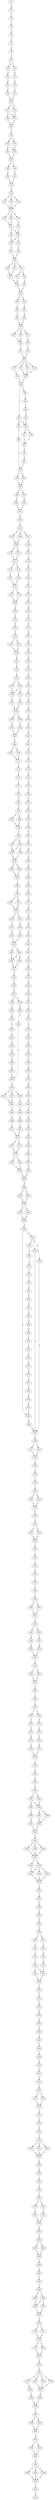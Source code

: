 strict digraph  {
	S0 -> S1 [ label = G ];
	S1 -> S2 [ label = C ];
	S2 -> S3 [ label = A ];
	S3 -> S4 [ label = G ];
	S4 -> S5 [ label = G ];
	S5 -> S6 [ label = A ];
	S6 -> S7 [ label = T ];
	S7 -> S8 [ label = G ];
	S7 -> S9 [ label = T ];
	S8 -> S10 [ label = A ];
	S9 -> S11 [ label = G ];
	S10 -> S12 [ label = A ];
	S11 -> S13 [ label = C ];
	S12 -> S14 [ label = G ];
	S13 -> S15 [ label = T ];
	S14 -> S16 [ label = A ];
	S15 -> S16 [ label = A ];
	S16 -> S17 [ label = A ];
	S16 -> S18 [ label = G ];
	S17 -> S19 [ label = G ];
	S17 -> S20 [ label = A ];
	S18 -> S19 [ label = G ];
	S19 -> S21 [ label = T ];
	S20 -> S21 [ label = T ];
	S21 -> S22 [ label = T ];
	S22 -> S23 [ label = G ];
	S22 -> S24 [ label = A ];
	S23 -> S25 [ label = C ];
	S23 -> S26 [ label = T ];
	S24 -> S26 [ label = T ];
	S25 -> S27 [ label = T ];
	S26 -> S27 [ label = T ];
	S27 -> S28 [ label = T ];
	S27 -> S29 [ label = A ];
	S28 -> S30 [ label = G ];
	S29 -> S31 [ label = T ];
	S30 -> S32 [ label = T ];
	S31 -> S32 [ label = T ];
	S32 -> S33 [ label = G ];
	S33 -> S34 [ label = C ];
	S33 -> S35 [ label = A ];
	S33 -> S36 [ label = T ];
	S34 -> S37 [ label = T ];
	S35 -> S37 [ label = T ];
	S36 -> S37 [ label = T ];
	S37 -> S38 [ label = T ];
	S37 -> S39 [ label = A ];
	S37 -> S40 [ label = C ];
	S38 -> S41 [ label = G ];
	S39 -> S42 [ label = A ];
	S40 -> S41 [ label = G ];
	S41 -> S43 [ label = T ];
	S41 -> S44 [ label = C ];
	S42 -> S44 [ label = C ];
	S43 -> S45 [ label = G ];
	S44 -> S46 [ label = T ];
	S44 -> S45 [ label = G ];
	S45 -> S47 [ label = C ];
	S46 -> S48 [ label = T ];
	S47 -> S49 [ label = T ];
	S48 -> S49 [ label = T ];
	S49 -> S50 [ label = C ];
	S49 -> S51 [ label = T ];
	S49 -> S52 [ label = G ];
	S50 -> S53 [ label = G ];
	S50 -> S54 [ label = C ];
	S51 -> S55 [ label = T ];
	S52 -> S55 [ label = T ];
	S53 -> S56 [ label = C ];
	S54 -> S57 [ label = T ];
	S55 -> S56 [ label = C ];
	S56 -> S58 [ label = T ];
	S57 -> S58 [ label = T ];
	S58 -> S59 [ label = C ];
	S58 -> S60 [ label = T ];
	S59 -> S61 [ label = T ];
	S60 -> S62 [ label = C ];
	S61 -> S63 [ label = C ];
	S62 -> S64 [ label = A ];
	S63 -> S65 [ label = A ];
	S64 -> S65 [ label = A ];
	S65 -> S66 [ label = G ];
	S65 -> S67 [ label = A ];
	S65 -> S68 [ label = C ];
	S66 -> S69 [ label = C ];
	S67 -> S70 [ label = A ];
	S68 -> S69 [ label = C ];
	S69 -> S71 [ label = T ];
	S70 -> S72 [ label = C ];
	S71 -> S73 [ label = T ];
	S72 -> S73 [ label = T ];
	S73 -> S74 [ label = G ];
	S73 -> S75 [ label = T ];
	S73 -> S76 [ label = C ];
	S73 -> S77 [ label = A ];
	S74 -> S78 [ label = C ];
	S75 -> S79 [ label = G ];
	S76 -> S78 [ label = C ];
	S77 -> S78 [ label = C ];
	S78 -> S80 [ label = T ];
	S79 -> S80 [ label = T ];
	S80 -> S81 [ label = G ];
	S80 -> S82 [ label = T ];
	S81 -> S83 [ label = A ];
	S81 -> S84 [ label = A ];
	S82 -> S85 [ label = T ];
	S83 -> S86 [ label = C ];
	S84 -> S87 [ label = A ];
	S84 -> S88 [ label = T ];
	S85 -> S89 [ label = T ];
	S86 -> S90 [ label = C ];
	S87 -> S91 [ label = T ];
	S88 -> S91 [ label = T ];
	S89 -> S92 [ label = A ];
	S90 -> S93 [ label = T ];
	S90 -> S94 [ label = G ];
	S91 -> S95 [ label = T ];
	S92 -> S84 [ label = A ];
	S93 -> S96 [ label = T ];
	S94 -> S96 [ label = T ];
	S95 -> S97 [ label = T ];
	S96 -> S98 [ label = C ];
	S96 -> S99 [ label = T ];
	S97 -> S90 [ label = C ];
	S98 -> S100 [ label = T ];
	S99 -> S101 [ label = G ];
	S100 -> S102 [ label = C ];
	S101 -> S102 [ label = C ];
	S102 -> S103 [ label = A ];
	S103 -> S104 [ label = G ];
	S104 -> S105 [ label = G ];
	S104 -> S106 [ label = A ];
	S104 -> S107 [ label = N ];
	S105 -> S108 [ label = G ];
	S106 -> S108 [ label = G ];
	S107 -> S109 [ label = N ];
	S108 -> S110 [ label = G ];
	S108 -> S111 [ label = T ];
	S109 -> S112 [ label = N ];
	S110 -> S113 [ label = C ];
	S111 -> S113 [ label = C ];
	S112 -> S114 [ label = N ];
	S113 -> S115 [ label = C ];
	S113 -> S116 [ label = G ];
	S114 -> S117 [ label = N ];
	S115 -> S118 [ label = T ];
	S116 -> S119 [ label = A ];
	S117 -> S120 [ label = N ];
	S118 -> S121 [ label = C ];
	S119 -> S121 [ label = C ];
	S120 -> S122 [ label = N ];
	S121 -> S123 [ label = T ];
	S121 -> S124 [ label = C ];
	S122 -> S125 [ label = N ];
	S123 -> S126 [ label = C ];
	S124 -> S126 [ label = C ];
	S125 -> S127 [ label = N ];
	S126 -> S128 [ label = C ];
	S127 -> S129 [ label = N ];
	S128 -> S130 [ label = G ];
	S129 -> S131 [ label = N ];
	S130 -> S132 [ label = A ];
	S131 -> S133 [ label = N ];
	S132 -> S134 [ label = T ];
	S133 -> S135 [ label = N ];
	S134 -> S136 [ label = T ];
	S134 -> S137 [ label = C ];
	S135 -> S138 [ label = N ];
	S136 -> S139 [ label = C ];
	S137 -> S139 [ label = C ];
	S138 -> S140 [ label = N ];
	S139 -> S141 [ label = T ];
	S140 -> S142 [ label = N ];
	S141 -> S143 [ label = G ];
	S142 -> S144 [ label = N ];
	S143 -> S145 [ label = A ];
	S144 -> S146 [ label = N ];
	S145 -> S147 [ label = T ];
	S145 -> S148 [ label = C ];
	S146 -> S149 [ label = N ];
	S147 -> S150 [ label = G ];
	S148 -> S151 [ label = A ];
	S148 -> S150 [ label = G ];
	S149 -> S152 [ label = N ];
	S150 -> S153 [ label = G ];
	S151 -> S154 [ label = C ];
	S152 -> S155 [ label = N ];
	S153 -> S156 [ label = A ];
	S154 -> S156 [ label = A ];
	S155 -> S157 [ label = N ];
	S156 -> S158 [ label = A ];
	S156 -> S159 [ label = G ];
	S157 -> S160 [ label = N ];
	S158 -> S161 [ label = A ];
	S159 -> S162 [ label = G ];
	S160 -> S163 [ label = N ];
	S161 -> S164 [ label = A ];
	S162 -> S164 [ label = A ];
	S163 -> S165 [ label = N ];
	S164 -> S166 [ label = G ];
	S165 -> S167 [ label = N ];
	S166 -> S168 [ label = C ];
	S166 -> S169 [ label = G ];
	S167 -> S170 [ label = N ];
	S168 -> S171 [ label = A ];
	S169 -> S171 [ label = A ];
	S170 -> S172 [ label = N ];
	S171 -> S173 [ label = G ];
	S172 -> S174 [ label = N ];
	S173 -> S175 [ label = G ];
	S174 -> S176 [ label = N ];
	S175 -> S177 [ label = C ];
	S176 -> S178 [ label = N ];
	S177 -> S179 [ label = C ];
	S178 -> S180 [ label = N ];
	S179 -> S181 [ label = A ];
	S180 -> S182 [ label = N ];
	S181 -> S183 [ label = A ];
	S182 -> S184 [ label = N ];
	S183 -> S185 [ label = A ];
	S183 -> S186 [ label = C ];
	S184 -> S187 [ label = N ];
	S185 -> S188 [ label = C ];
	S186 -> S188 [ label = C ];
	S187 -> S189 [ label = N ];
	S188 -> S190 [ label = A ];
	S189 -> S191 [ label = N ];
	S190 -> S192 [ label = A ];
	S190 -> S193 [ label = G ];
	S191 -> S194 [ label = N ];
	S192 -> S195 [ label = C ];
	S193 -> S196 [ label = A ];
	S193 -> S195 [ label = C ];
	S194 -> S197 [ label = N ];
	S195 -> S198 [ label = T ];
	S196 -> S198 [ label = T ];
	S197 -> S199 [ label = N ];
	S198 -> S200 [ label = C ];
	S198 -> S201 [ label = T ];
	S199 -> S202 [ label = N ];
	S200 -> S203 [ label = C ];
	S201 -> S203 [ label = C ];
	S202 -> S204 [ label = N ];
	S203 -> S205 [ label = T ];
	S204 -> S206 [ label = N ];
	S205 -> S207 [ label = G ];
	S206 -> S208 [ label = N ];
	S207 -> S209 [ label = A ];
	S207 -> S210 [ label = C ];
	S208 -> S211 [ label = N ];
	S209 -> S212 [ label = G ];
	S210 -> S212 [ label = G ];
	S211 -> S213 [ label = N ];
	S212 -> S214 [ label = G ];
	S212 -> S215 [ label = C ];
	S213 -> S216 [ label = N ];
	S214 -> S217 [ label = T ];
	S215 -> S218 [ label = A ];
	S216 -> S219 [ label = N ];
	S217 -> S220 [ label = C ];
	S218 -> S221 [ label = G ];
	S219 -> S222 [ label = N ];
	S220 -> S223 [ label = C ];
	S221 -> S223 [ label = C ];
	S222 -> S224 [ label = N ];
	S223 -> S225 [ label = C ];
	S223 -> S226 [ label = A ];
	S224 -> S227 [ label = N ];
	S225 -> S228 [ label = G ];
	S226 -> S229 [ label = A ];
	S226 -> S228 [ label = G ];
	S227 -> S230 [ label = N ];
	S228 -> S231 [ label = G ];
	S229 -> S231 [ label = G ];
	S230 -> S232 [ label = N ];
	S231 -> S233 [ label = C ];
	S232 -> S234 [ label = N ];
	S233 -> S235 [ label = G ];
	S234 -> S236 [ label = N ];
	S235 -> S237 [ label = C ];
	S236 -> S238 [ label = N ];
	S237 -> S239 [ label = C ];
	S237 -> S240 [ label = A ];
	S238 -> S241 [ label = N ];
	S239 -> S242 [ label = A ];
	S240 -> S243 [ label = G ];
	S241 -> S244 [ label = N ];
	S242 -> S245 [ label = G ];
	S243 -> S246 [ label = C ];
	S244 -> S247 [ label = N ];
	S245 -> S248 [ label = G ];
	S246 -> S249 [ label = C ];
	S247 -> S250 [ label = N ];
	S248 -> S251 [ label = A ];
	S249 -> S252 [ label = C ];
	S250 -> S253 [ label = N ];
	S251 -> S254 [ label = C ];
	S252 -> S255 [ label = A ];
	S252 -> S256 [ label = C ];
	S252 -> S257 [ label = G ];
	S253 -> S258 [ label = N ];
	S254 -> S259 [ label = A ];
	S255 -> S260 [ label = A ];
	S256 -> S261 [ label = C ];
	S257 -> S260 [ label = A ];
	S258 -> S262 [ label = N ];
	S259 -> S263 [ label = G ];
	S260 -> S264 [ label = G ];
	S261 -> S265 [ label = C ];
	S262 -> S266 [ label = N ];
	S263 -> S267 [ label = G ];
	S264 -> S268 [ label = C ];
	S265 -> S269 [ label = G ];
	S266 -> S270 [ label = N ];
	S267 -> S249 [ label = C ];
	S268 -> S271 [ label = A ];
	S269 -> S272 [ label = G ];
	S270 -> S273 [ label = N ];
	S271 -> S274 [ label = A ];
	S272 -> S274 [ label = A ];
	S273 -> S275 [ label = N ];
	S274 -> S276 [ label = A ];
	S274 -> S277 [ label = C ];
	S275 -> S278 [ label = N ];
	S276 -> S279 [ label = C ];
	S277 -> S279 [ label = C ];
	S278 -> S280 [ label = N ];
	S279 -> S281 [ label = C ];
	S279 -> S282 [ label = A ];
	S280 -> S283 [ label = N ];
	S281 -> S284 [ label = C ];
	S282 -> S284 [ label = C ];
	S283 -> S285 [ label = N ];
	S284 -> S286 [ label = G ];
	S285 -> S287 [ label = N ];
	S286 -> S288 [ label = G ];
	S287 -> S289 [ label = N ];
	S288 -> S290 [ label = G ];
	S288 -> S291 [ label = C ];
	S289 -> S292 [ label = N ];
	S290 -> S293 [ label = T ];
	S291 -> S293 [ label = T ];
	S292 -> S294 [ label = N ];
	S293 -> S295 [ label = T ];
	S293 -> S296 [ label = A ];
	S294 -> S297 [ label = N ];
	S295 -> S298 [ label = C ];
	S296 -> S298 [ label = C ];
	S297 -> S299 [ label = N ];
	S298 -> S300 [ label = C ];
	S299 -> S286 [ label = G ];
	S300 -> S301 [ label = C ];
	S300 -> S302 [ label = C ];
	S301 -> S303 [ label = G ];
	S301 -> S304 [ label = C ];
	S301 -> S305 [ label = T ];
	S302 -> S306 [ label = C ];
	S303 -> S307 [ label = G ];
	S304 -> S308 [ label = A ];
	S305 -> S307 [ label = G ];
	S306 -> S307 [ label = G ];
	S307 -> S309 [ label = A ];
	S308 -> S310 [ label = A ];
	S309 -> S311 [ label = C ];
	S309 -> S312 [ label = T ];
	S310 -> S313 [ label = C ];
	S311 -> S314 [ label = G ];
	S312 -> S314 [ label = G ];
	S313 -> S315 [ label = C ];
	S314 -> S316 [ label = A ];
	S315 -> S317 [ label = C ];
	S316 -> S318 [ label = G ];
	S317 -> S319 [ label = C ];
	S318 -> S320 [ label = C ];
	S319 -> S321 [ label = A ];
	S320 -> S322 [ label = C ];
	S321 -> S323 [ label = A ];
	S322 -> S324 [ label = C ];
	S322 -> S325 [ label = G ];
	S323 -> S326 [ label = G ];
	S324 -> S327 [ label = A ];
	S325 -> S327 [ label = A ];
	S326 -> S328 [ label = G ];
	S327 -> S329 [ label = T ];
	S328 -> S330 [ label = C ];
	S329 -> S331 [ label = G ];
	S330 -> S332 [ label = T ];
	S331 -> S333 [ label = C ];
	S331 -> S334 [ label = A ];
	S332 -> S335 [ label = G ];
	S333 -> S336 [ label = G ];
	S334 -> S336 [ label = G ];
	S335 -> S337 [ label = G ];
	S336 -> S338 [ label = G ];
	S337 -> S339 [ label = G ];
	S338 -> S340 [ label = G ];
	S339 -> S341 [ label = C ];
	S340 -> S342 [ label = A ];
	S341 -> S343 [ label = A ];
	S342 -> S344 [ label = G ];
	S343 -> S345 [ label = C ];
	S344 -> S346 [ label = T ];
	S345 -> S347 [ label = G ];
	S346 -> S348 [ label = A ];
	S347 -> S302 [ label = C ];
	S348 -> S349 [ label = C ];
	S349 -> S350 [ label = A ];
	S349 -> S351 [ label = C ];
	S350 -> S352 [ label = T ];
	S351 -> S352 [ label = T ];
	S352 -> S353 [ label = G ];
	S353 -> S354 [ label = C ];
	S353 -> S355 [ label = A ];
	S354 -> S356 [ label = A ];
	S355 -> S357 [ label = T ];
	S356 -> S358 [ label = C ];
	S357 -> S359 [ label = G ];
	S358 -> S360 [ label = C ];
	S359 -> S360 [ label = C ];
	S360 -> S361 [ label = A ];
	S361 -> S362 [ label = C ];
	S361 -> S363 [ label = T ];
	S362 -> S364 [ label = C ];
	S363 -> S364 [ label = C ];
	S364 -> S365 [ label = T ];
	S365 -> S366 [ label = G ];
	S366 -> S367 [ label = C ];
	S367 -> S368 [ label = T ];
	S367 -> S369 [ label = A ];
	S368 -> S370 [ label = C ];
	S369 -> S371 [ label = G ];
	S370 -> S372 [ label = C ];
	S371 -> S373 [ label = G ];
	S372 -> S374 [ label = G ];
	S373 -> S375 [ label = T ];
	S374 -> S376 [ label = C ];
	S375 -> S377 [ label = G ];
	S376 -> S378 [ label = C ];
	S377 -> S378 [ label = C ];
	S378 -> S379 [ label = T ];
	S379 -> S380 [ label = G ];
	S380 -> S381 [ label = G ];
	S381 -> S382 [ label = A ];
	S382 -> S383 [ label = G ];
	S382 -> S384 [ label = A ];
	S383 -> S385 [ label = C ];
	S383 -> S386 [ label = G ];
	S384 -> S385 [ label = C ];
	S385 -> S387 [ label = A ];
	S385 -> S388 [ label = G ];
	S386 -> S389 [ label = C ];
	S387 -> S390 [ label = C ];
	S388 -> S390 [ label = C ];
	S389 -> S391 [ label = G ];
	S390 -> S392 [ label = C ];
	S391 -> S392 [ label = C ];
	S392 -> S393 [ label = G ];
	S393 -> S394 [ label = C ];
	S393 -> S395 [ label = G ];
	S393 -> S396 [ label = T ];
	S394 -> S397 [ label = G ];
	S395 -> S397 [ label = G ];
	S396 -> S397 [ label = G ];
	S397 -> S398 [ label = C ];
	S397 -> S399 [ label = T ];
	S398 -> S400 [ label = C ];
	S398 -> S401 [ label = G ];
	S398 -> S402 [ label = T ];
	S399 -> S401 [ label = G ];
	S400 -> S403 [ label = G ];
	S401 -> S403 [ label = G ];
	S402 -> S403 [ label = G ];
	S403 -> S404 [ label = A ];
	S404 -> S405 [ label = G ];
	S405 -> S406 [ label = G ];
	S406 -> S407 [ label = A ];
	S407 -> S408 [ label = G ];
	S408 -> S409 [ label = C ];
	S409 -> S410 [ label = A ];
	S409 -> S411 [ label = G ];
	S410 -> S412 [ label = G ];
	S411 -> S413 [ label = T ];
	S412 -> S414 [ label = T ];
	S413 -> S415 [ label = A ];
	S414 -> S416 [ label = T ];
	S415 -> S417 [ label = A ];
	S416 -> S418 [ label = T ];
	S416 -> S419 [ label = C ];
	S417 -> S419 [ label = C ];
	S418 -> S420 [ label = C ];
	S419 -> S420 [ label = C ];
	S420 -> S421 [ label = T ];
	S421 -> S422 [ label = G ];
	S422 -> S423 [ label = G ];
	S423 -> S424 [ label = A ];
	S424 -> S425 [ label = G ];
	S425 -> S426 [ label = C ];
	S426 -> S427 [ label = A ];
	S427 -> S428 [ label = C ];
	S428 -> S429 [ label = T ];
	S429 -> S430 [ label = G ];
	S430 -> S431 [ label = G ];
	S431 -> S432 [ label = C ];
	S432 -> S433 [ label = T ];
	S433 -> S434 [ label = G ];
	S433 -> S435 [ label = C ];
	S434 -> S436 [ label = A ];
	S435 -> S436 [ label = A ];
	S436 -> S437 [ label = A ];
	S437 -> S438 [ label = C ];
	S438 -> S439 [ label = C ];
	S439 -> S440 [ label = C ];
	S440 -> S441 [ label = T ];
	S440 -> S442 [ label = G ];
	S440 -> S443 [ label = C ];
	S441 -> S444 [ label = C ];
	S442 -> S444 [ label = C ];
	S443 -> S444 [ label = C ];
	S444 -> S445 [ label = A ];
	S445 -> S446 [ label = C ];
	S446 -> S447 [ label = T ];
	S447 -> S448 [ label = G ];
	S448 -> S449 [ label = C ];
	S449 -> S450 [ label = A ];
	S449 -> S451 [ label = C ];
	S450 -> S452 [ label = A ];
	S451 -> S453 [ label = T ];
	S452 -> S454 [ label = G ];
	S453 -> S454 [ label = G ];
	S454 -> S455 [ label = C ];
	S455 -> S456 [ label = C ];
	S456 -> S457 [ label = C ];
	S456 -> S458 [ label = G ];
	S457 -> S459 [ label = C ];
	S458 -> S459 [ label = C ];
	S459 -> S460 [ label = A ];
	S460 -> S461 [ label = C ];
	S461 -> S462 [ label = T ];
	S462 -> S463 [ label = G ];
	S463 -> S464 [ label = T ];
	S463 -> S465 [ label = C ];
	S464 -> S466 [ label = G ];
	S465 -> S467 [ label = A ];
	S465 -> S466 [ label = G ];
	S466 -> S468 [ label = A ];
	S467 -> S468 [ label = A ];
	S468 -> S469 [ label = C ];
	S469 -> S470 [ label = A ];
	S469 -> S471 [ label = C ];
	S470 -> S472 [ label = G ];
	S471 -> S472 [ label = G ];
	S472 -> S473 [ label = G ];
	S472 -> S474 [ label = C ];
	S473 -> S475 [ label = A ];
	S474 -> S475 [ label = A ];
	S475 -> S476 [ label = A ];
	S476 -> S477 [ label = C ];
	S477 -> S478 [ label = G ];
	S477 -> S479 [ label = T ];
	S477 -> S480 [ label = C ];
	S477 -> S481 [ label = A ];
	S478 -> S482 [ label = T ];
	S479 -> S483 [ label = A ];
	S480 -> S482 [ label = T ];
	S481 -> S482 [ label = T ];
	S482 -> S484 [ label = G ];
	S483 -> S485 [ label = C ];
	S484 -> S486 [ label = G ];
	S485 -> S486 [ label = G ];
	S486 -> S487 [ label = T ];
	S487 -> S488 [ label = C ];
	S487 -> S489 [ label = A ];
	S488 -> S490 [ label = C ];
	S489 -> S490 [ label = C ];
	S490 -> S491 [ label = A ];
	S491 -> S492 [ label = T ];
	S491 -> S493 [ label = C ];
	S492 -> S494 [ label = C ];
	S493 -> S494 [ label = C ];
	S494 -> S495 [ label = C ];
	S495 -> S496 [ label = C ];
	S495 -> S497 [ label = G ];
	S495 -> S498 [ label = T ];
	S496 -> S499 [ label = G ];
	S497 -> S499 [ label = G ];
	S498 -> S499 [ label = G ];
	S499 -> S500 [ label = T ];
	S500 -> S501 [ label = G ];
}
